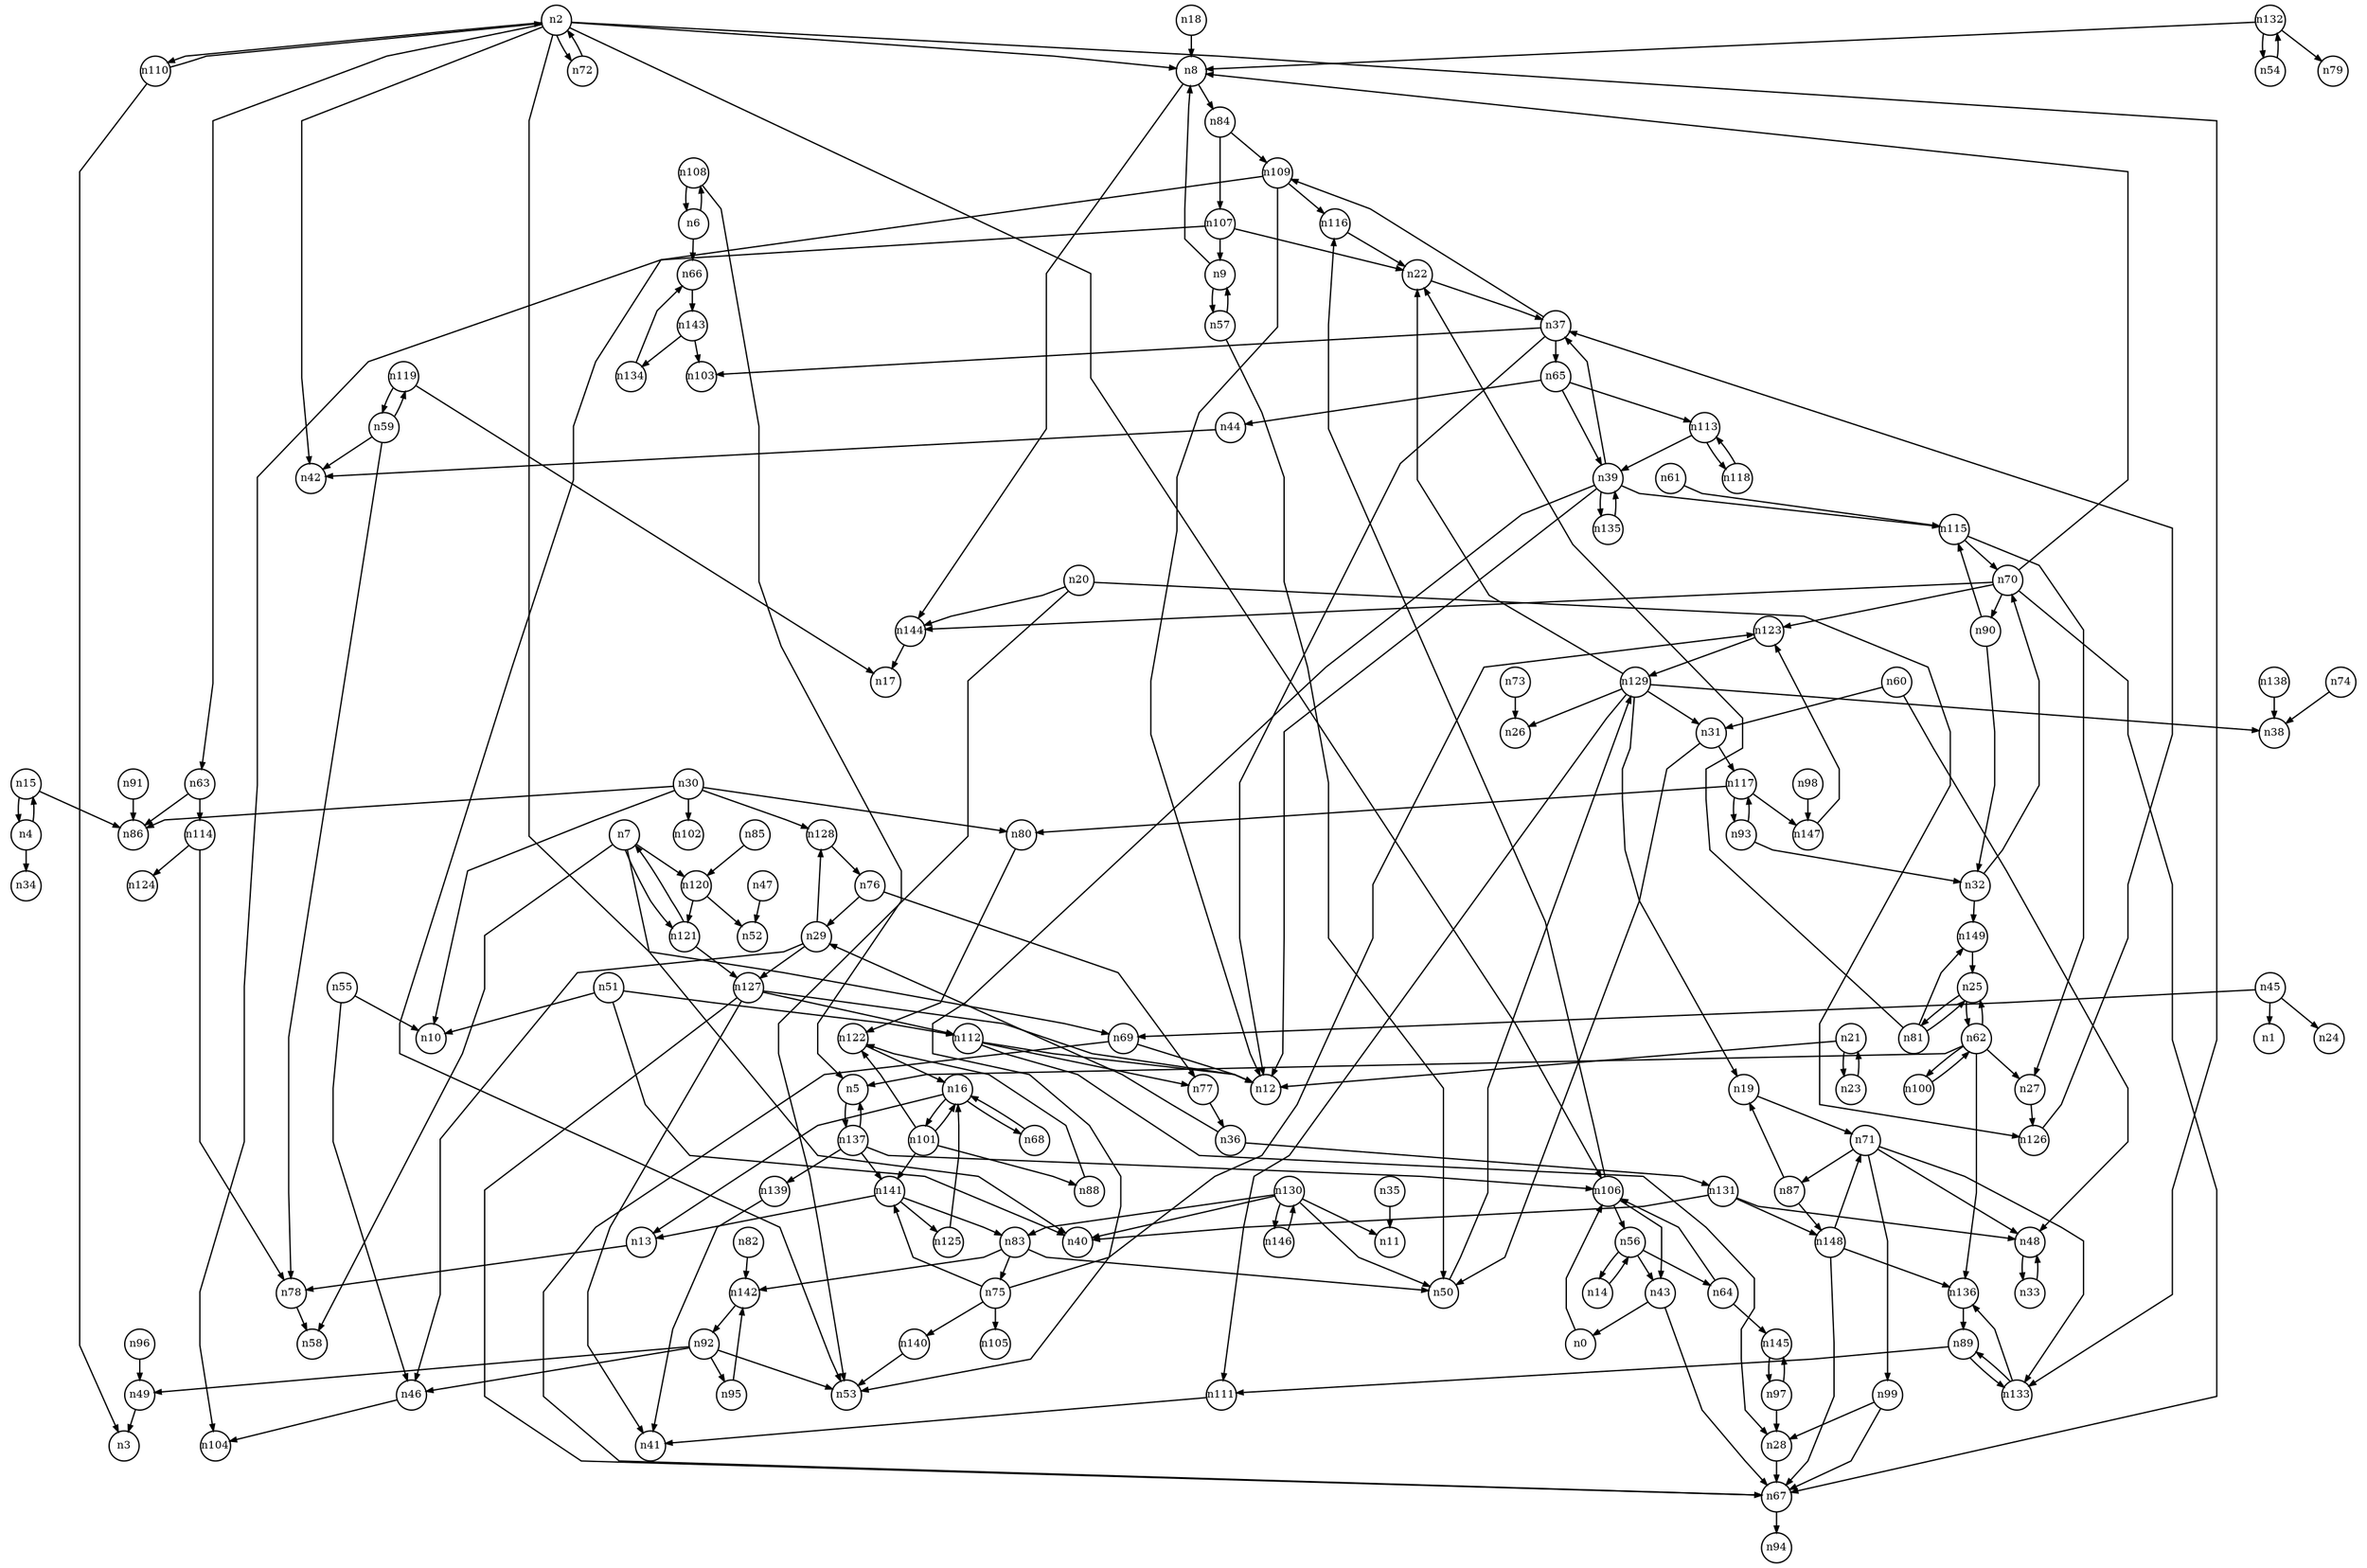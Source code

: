 digraph G{
splines=polyline;
ranksep=0.22;
nodesep=0.22;
nodesize=0.32;
fontsize=8
edge [arrowsize=0.5]
node [fontsize=8 shape=circle width=0.32 fixedsize=shape];

n8 -> n144
n8 -> n84
n2 -> n8
n2 -> n42
n2 -> n63
n2 -> n69
n2 -> n72
n2 -> n106
n2 -> n110
n2 -> n133
n63 -> n86
n63 -> n114
n69 -> n12
n69 -> n67
n72 -> n2
n106 -> n43
n106 -> n56
n106 -> n116
n110 -> n3
n110 -> n2
n133 -> n136
n133 -> n89
n4 -> n34
n4 -> n15
n66 -> n143
n6 -> n66
n6 -> n108
n7 -> n40
n7 -> n58
n7 -> n120
n7 -> n121
n120 -> n52
n120 -> n121
n144 -> n17
n9 -> n8
n9 -> n57
n78 -> n58
n13 -> n78
n15 -> n4
n15 -> n86
n16 -> n13
n16 -> n68
n16 -> n101
n68 -> n16
n101 -> n88
n101 -> n122
n101 -> n141
n101 -> n16
n18 -> n8
n20 -> n53
n20 -> n126
n20 -> n144
n126 -> n37
n21 -> n12
n21 -> n23
n23 -> n21
n81 -> n22
n81 -> n149
n81 -> n25
n25 -> n81
n25 -> n62
n27 -> n126
n67 -> n94
n28 -> n67
n46 -> n104
n29 -> n46
n29 -> n127
n29 -> n128
n127 -> n12
n127 -> n41
n127 -> n67
n127 -> n112
n128 -> n76
n30 -> n10
n30 -> n80
n30 -> n86
n30 -> n102
n30 -> n128
n80 -> n122
n50 -> n129
n31 -> n50
n31 -> n117
n117 -> n80
n117 -> n147
n117 -> n93
n149 -> n25
n32 -> n149
n32 -> n70
n35 -> n11
n36 -> n29
n36 -> n131
n131 -> n40
n131 -> n48
n131 -> n148
n37 -> n12
n37 -> n65
n37 -> n103
n37 -> n109
n65 -> n39
n65 -> n44
n65 -> n113
n109 -> n12
n109 -> n53
n109 -> n116
n39 -> n12
n39 -> n53
n39 -> n115
n39 -> n135
n39 -> n37
n115 -> n27
n115 -> n70
n135 -> n39
n0 -> n106
n43 -> n0
n43 -> n67
n44 -> n42
n45 -> n1
n45 -> n24
n45 -> n69
n47 -> n52
n33 -> n48
n48 -> n33
n49 -> n3
n51 -> n10
n51 -> n40
n51 -> n112
n112 -> n12
n112 -> n28
n112 -> n77
n55 -> n10
n55 -> n46
n14 -> n56
n56 -> n14
n56 -> n43
n56 -> n64
n57 -> n9
n57 -> n50
n59 -> n42
n59 -> n78
n59 -> n119
n119 -> n17
n119 -> n59
n60 -> n31
n60 -> n48
n61 -> n115
n5 -> n137
n62 -> n5
n62 -> n25
n62 -> n27
n62 -> n100
n62 -> n136
n100 -> n62
n136 -> n89
n114 -> n78
n114 -> n124
n64 -> n106
n64 -> n145
n145 -> n97
n113 -> n39
n113 -> n118
n143 -> n103
n143 -> n134
n70 -> n8
n70 -> n67
n70 -> n90
n70 -> n123
n70 -> n144
n90 -> n32
n90 -> n115
n123 -> n129
n71 -> n48
n71 -> n87
n71 -> n99
n71 -> n133
n87 -> n19
n87 -> n148
n99 -> n28
n99 -> n67
n73 -> n26
n74 -> n38
n75 -> n105
n75 -> n123
n75 -> n140
n75 -> n141
n140 -> n53
n141 -> n13
n141 -> n83
n141 -> n125
n77 -> n36
n76 -> n77
n76 -> n29
n122 -> n16
n22 -> n37
n142 -> n92
n82 -> n142
n83 -> n50
n83 -> n142
n83 -> n75
n107 -> n9
n107 -> n22
n107 -> n104
n84 -> n107
n84 -> n109
n85 -> n120
n19 -> n71
n148 -> n67
n148 -> n136
n148 -> n71
n88 -> n122
n111 -> n41
n89 -> n111
n89 -> n133
n91 -> n86
n92 -> n46
n92 -> n49
n92 -> n53
n92 -> n95
n95 -> n142
n93 -> n32
n93 -> n117
n96 -> n49
n97 -> n28
n97 -> n145
n147 -> n123
n98 -> n147
n116 -> n22
n108 -> n5
n108 -> n6
n118 -> n113
n121 -> n7
n121 -> n127
n129 -> n19
n129 -> n22
n129 -> n26
n129 -> n31
n129 -> n38
n129 -> n111
n130 -> n11
n130 -> n40
n130 -> n50
n130 -> n83
n130 -> n146
n146 -> n130
n132 -> n8
n132 -> n54
n132 -> n79
n54 -> n132
n134 -> n66
n137 -> n5
n137 -> n106
n137 -> n139
n137 -> n141
n139 -> n41
n138 -> n38
n125 -> n16
}
